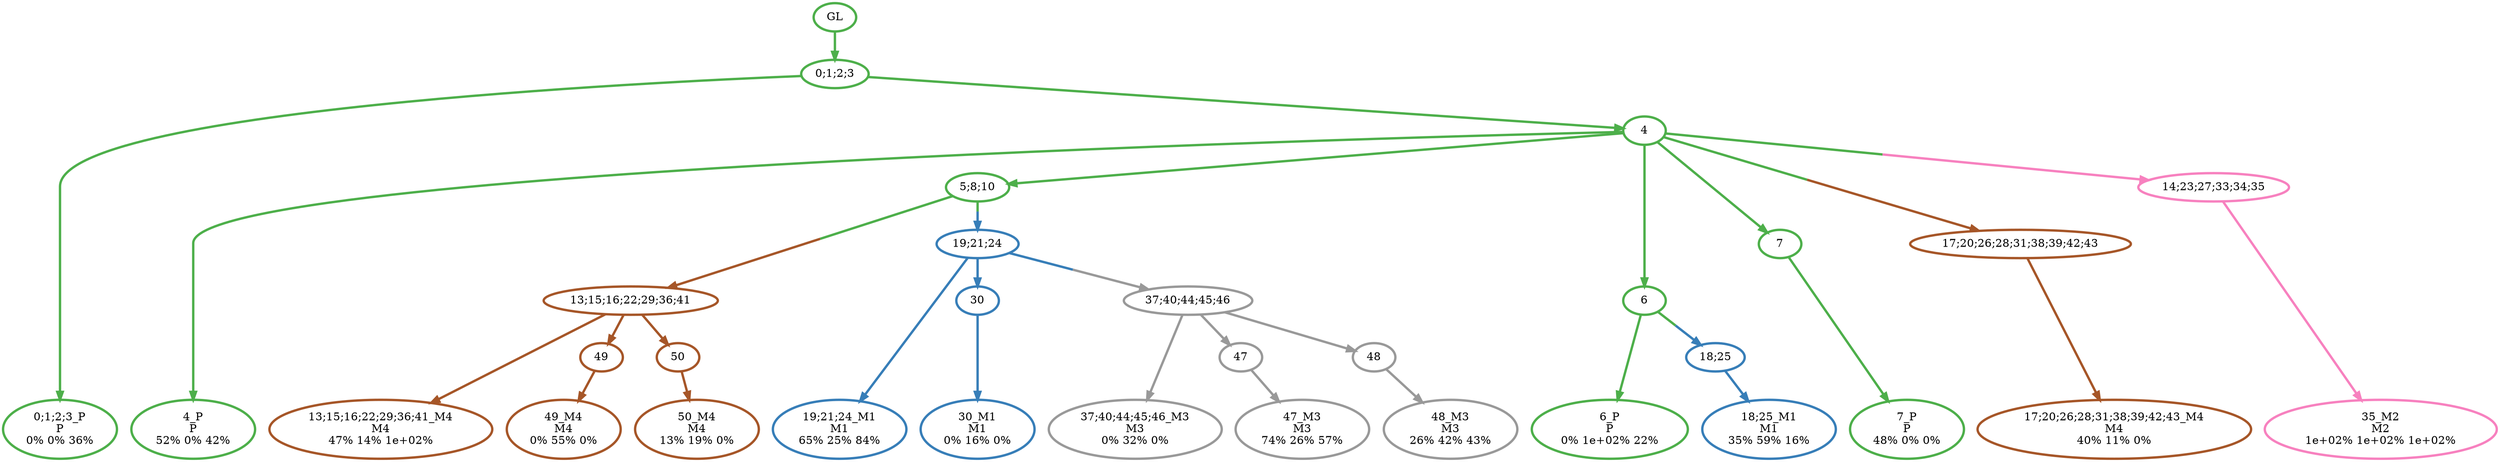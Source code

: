 digraph T {
	{
		rank=same
		29 [penwidth=3,colorscheme=set19,color=3,label="0;1;2;3_P\nP\n0% 0% 36%"]
		27 [penwidth=3,colorscheme=set19,color=3,label="4_P\nP\n52% 0% 42%"]
		24 [penwidth=3,colorscheme=set19,color=3,label="6_P\nP\n0% 1e+02% 22%"]
		22 [penwidth=3,colorscheme=set19,color=3,label="7_P\nP\n48% 0% 0%"]
		21 [penwidth=3,colorscheme=set19,color=2,label="19;21;24_M1\nM1\n65% 25% 84%"]
		19 [penwidth=3,colorscheme=set19,color=2,label="30_M1\nM1\n0% 16% 0%"]
		18 [penwidth=3,colorscheme=set19,color=2,label="18;25_M1\nM1\n35% 59% 16%"]
		17 [penwidth=3,colorscheme=set19,color=8,label="35_M2\nM2\n1e+02% 1e+02% 1e+02%"]
		16 [penwidth=3,colorscheme=set19,color=9,label="37;40;44;45;46_M3\nM3\n0% 32% 0%"]
		14 [penwidth=3,colorscheme=set19,color=9,label="47_M3\nM3\n74% 26% 57%"]
		12 [penwidth=3,colorscheme=set19,color=9,label="48_M3\nM3\n26% 42% 43%"]
		11 [penwidth=3,colorscheme=set19,color=7,label="13;15;16;22;29;36;41_M4\nM4\n47% 14% 1e+02%"]
		9 [penwidth=3,colorscheme=set19,color=7,label="49_M4\nM4\n0% 55% 0%"]
		7 [penwidth=3,colorscheme=set19,color=7,label="50_M4\nM4\n13% 19% 0%"]
		6 [penwidth=3,colorscheme=set19,color=7,label="17;20;26;28;31;38;39;42;43_M4\nM4\n40% 11% 0%"]
	}
	31 [penwidth=3,colorscheme=set19,color=3,label="GL"]
	30 [penwidth=3,colorscheme=set19,color=3,label="0;1;2;3"]
	28 [penwidth=3,colorscheme=set19,color=3,label="4"]
	26 [penwidth=3,colorscheme=set19,color=3,label="5;8;10"]
	25 [penwidth=3,colorscheme=set19,color=3,label="6"]
	23 [penwidth=3,colorscheme=set19,color=3,label="7"]
	20 [penwidth=3,colorscheme=set19,color=2,label="30"]
	15 [penwidth=3,colorscheme=set19,color=9,label="47"]
	13 [penwidth=3,colorscheme=set19,color=9,label="48"]
	10 [penwidth=3,colorscheme=set19,color=7,label="49"]
	8 [penwidth=3,colorscheme=set19,color=7,label="50"]
	5 [penwidth=3,colorscheme=set19,color=9,label="37;40;44;45;46"]
	4 [penwidth=3,colorscheme=set19,color=7,label="13;15;16;22;29;36;41"]
	3 [penwidth=3,colorscheme=set19,color=7,label="17;20;26;28;31;38;39;42;43"]
	2 [penwidth=3,colorscheme=set19,color=8,label="14;23;27;33;34;35"]
	1 [penwidth=3,colorscheme=set19,color=2,label="19;21;24"]
	0 [penwidth=3,colorscheme=set19,color=2,label="18;25"]
	31 -> 30 [penwidth=3,colorscheme=set19,color=3]
	30 -> 29 [penwidth=3,colorscheme=set19,color=3]
	30 -> 28 [penwidth=3,colorscheme=set19,color=3]
	28 -> 27 [penwidth=3,colorscheme=set19,color=3]
	28 -> 25 [penwidth=3,colorscheme=set19,color=3]
	28 -> 23 [penwidth=3,colorscheme=set19,color=3]
	28 -> 26 [penwidth=3,colorscheme=set19,color=3]
	28 -> 3 [penwidth=3,colorscheme=set19,color="3;0.5:7"]
	28 -> 2 [penwidth=3,colorscheme=set19,color="3;0.5:8"]
	26 -> 4 [penwidth=3,colorscheme=set19,color="3;0.5:7"]
	26 -> 1 [penwidth=3,colorscheme=set19,color="3;0.5:2"]
	25 -> 24 [penwidth=3,colorscheme=set19,color=3]
	25 -> 0 [penwidth=3,colorscheme=set19,color="3;0.5:2"]
	23 -> 22 [penwidth=3,colorscheme=set19,color=3]
	20 -> 19 [penwidth=3,colorscheme=set19,color=2]
	15 -> 14 [penwidth=3,colorscheme=set19,color=9]
	13 -> 12 [penwidth=3,colorscheme=set19,color=9]
	10 -> 9 [penwidth=3,colorscheme=set19,color=7]
	8 -> 7 [penwidth=3,colorscheme=set19,color=7]
	5 -> 16 [penwidth=3,colorscheme=set19,color=9]
	5 -> 15 [penwidth=3,colorscheme=set19,color=9]
	5 -> 13 [penwidth=3,colorscheme=set19,color=9]
	4 -> 11 [penwidth=3,colorscheme=set19,color=7]
	4 -> 10 [penwidth=3,colorscheme=set19,color=7]
	4 -> 8 [penwidth=3,colorscheme=set19,color=7]
	3 -> 6 [penwidth=3,colorscheme=set19,color=7]
	2 -> 17 [penwidth=3,colorscheme=set19,color=8]
	1 -> 21 [penwidth=3,colorscheme=set19,color=2]
	1 -> 20 [penwidth=3,colorscheme=set19,color=2]
	1 -> 5 [penwidth=3,colorscheme=set19,color="2;0.5:9"]
	0 -> 18 [penwidth=3,colorscheme=set19,color=2]
}
